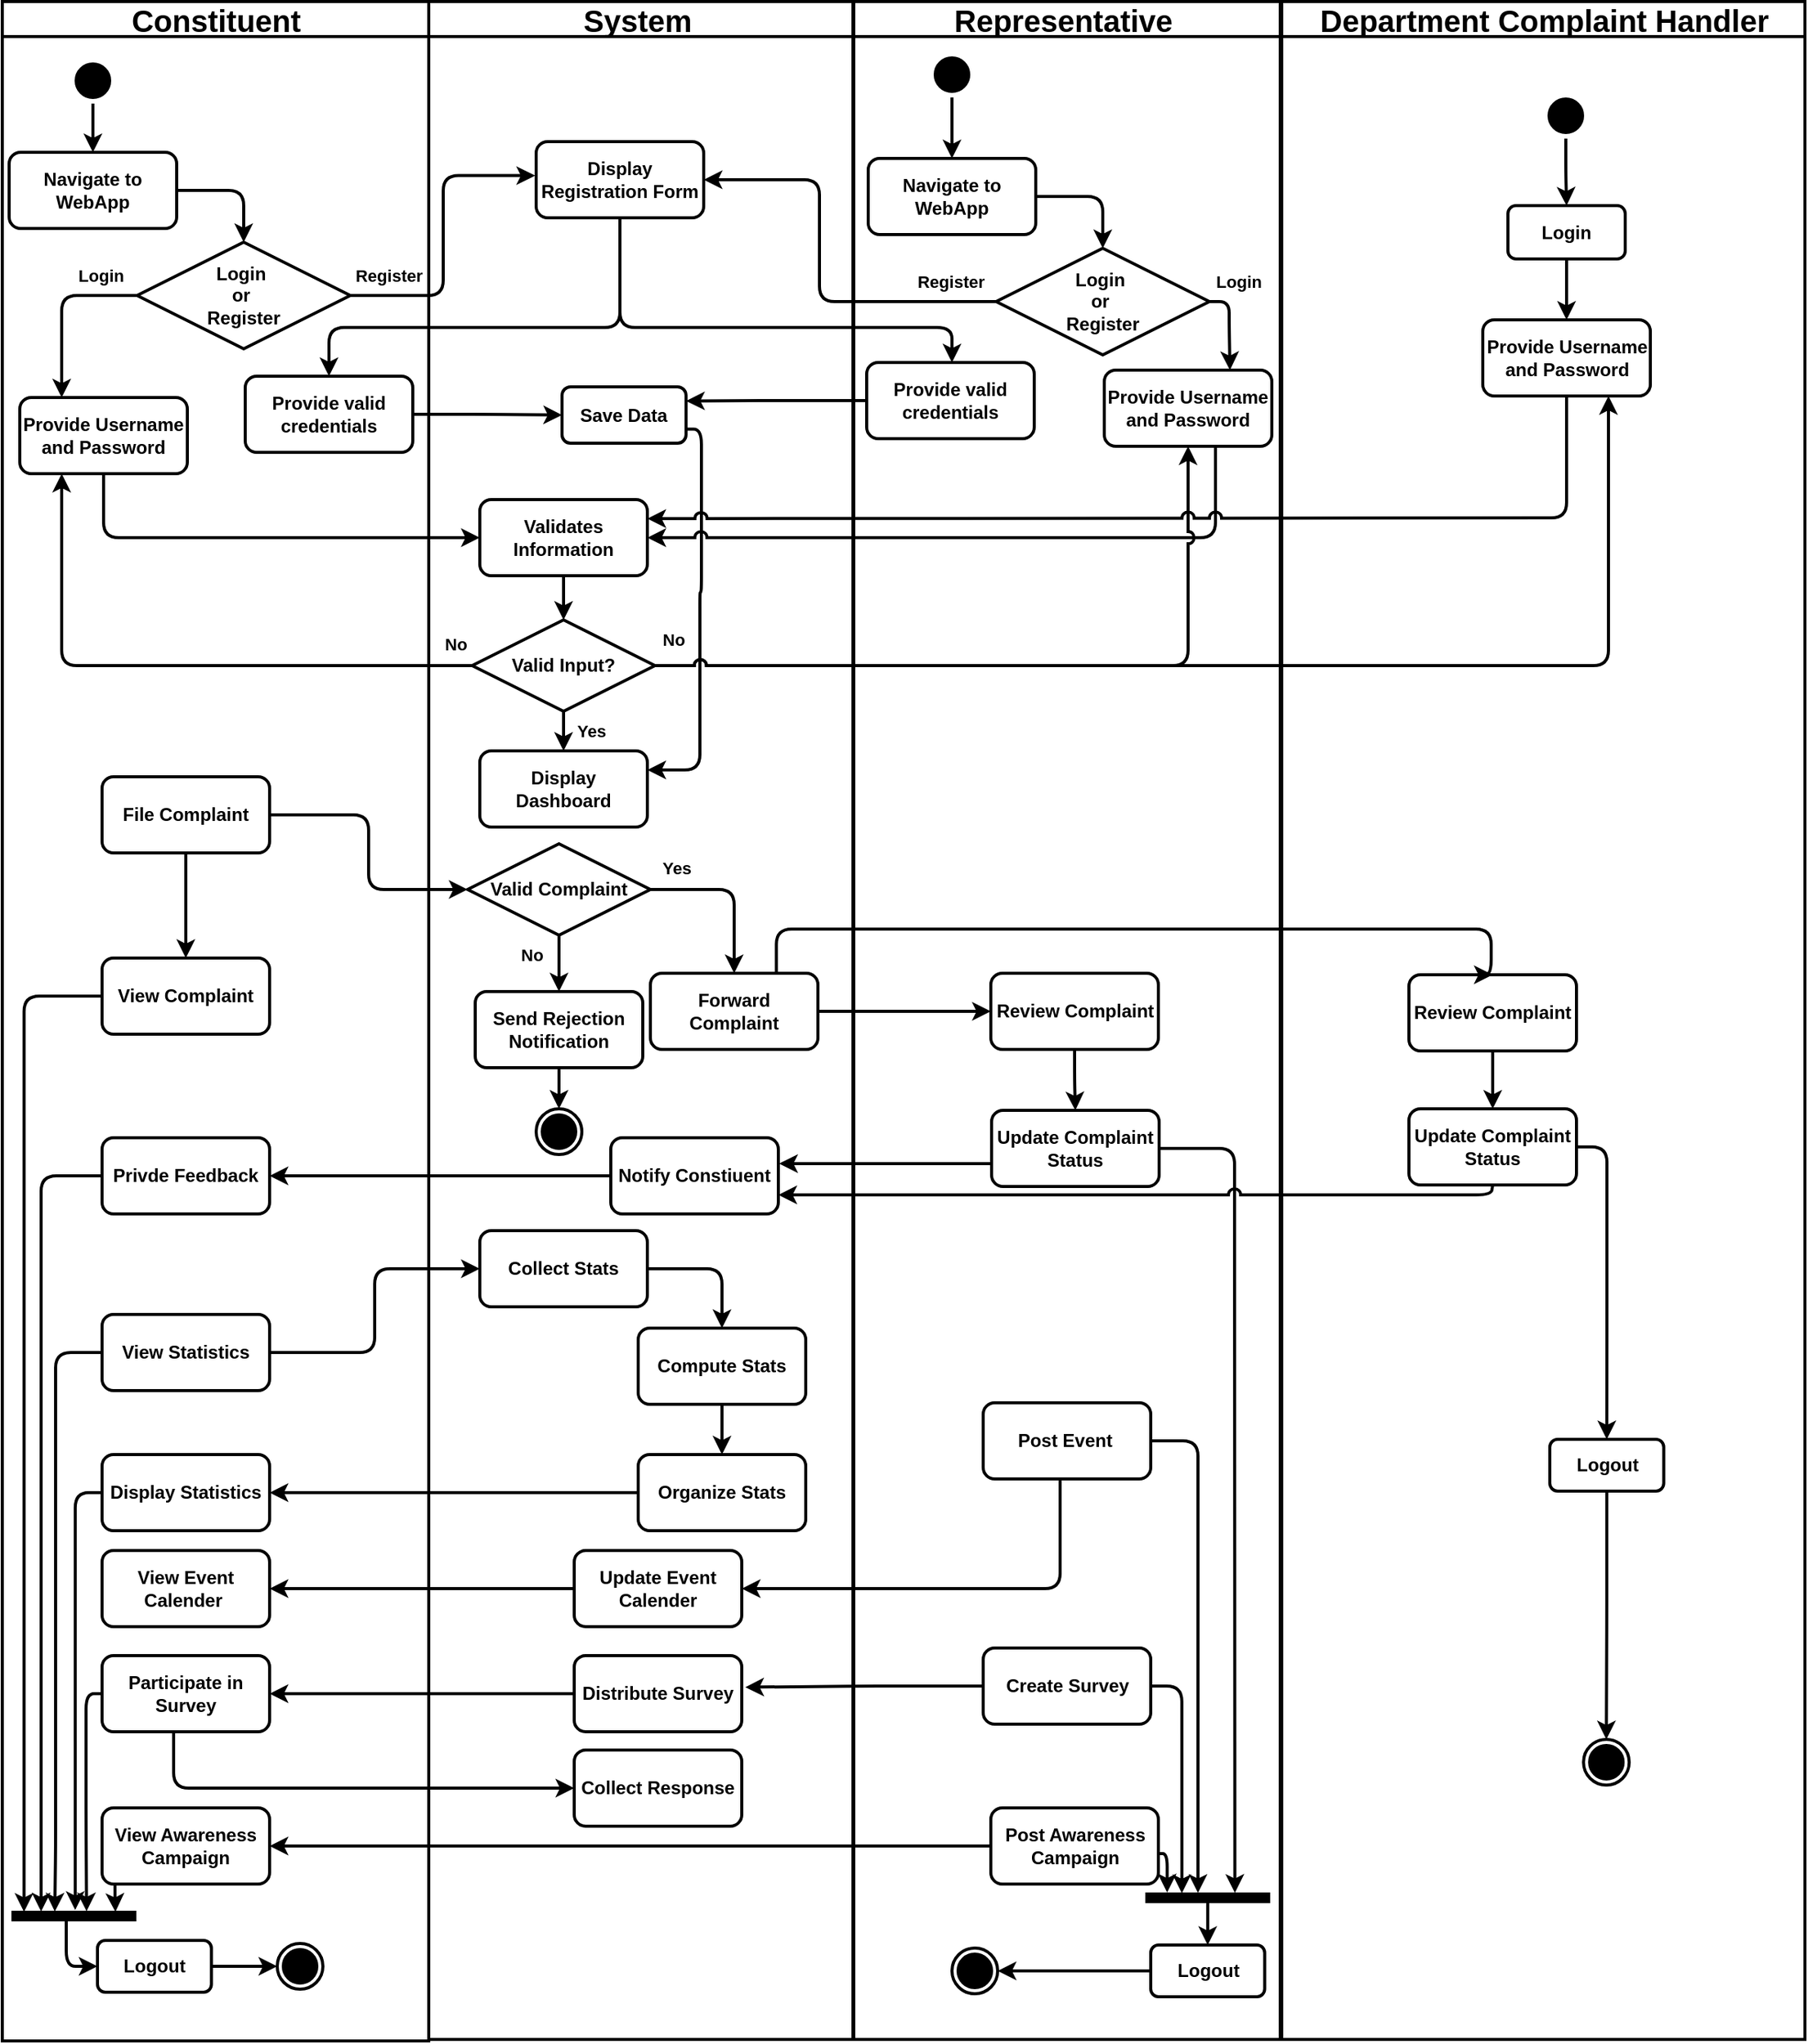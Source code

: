 <mxfile version="26.0.4">
  <diagram name="Page-1" id="e7e014a7-5840-1c2e-5031-d8a46d1fe8dd">
    <mxGraphModel dx="2200" dy="1430" grid="0" gridSize="10" guides="1" tooltips="1" connect="1" arrows="1" fold="1" page="0" pageScale="1" pageWidth="1169" pageHeight="826" background="none" math="0" shadow="0">
      <root>
        <mxCell id="0" />
        <mxCell id="1" parent="0" />
        <mxCell id="2" value="Constituent" style="swimlane;whiteSpace=wrap;fontSize=20;fontStyle=1;strokeWidth=2;" parent="1" vertex="1">
          <mxGeometry x="164.5" y="128" width="280" height="1339" as="geometry" />
        </mxCell>
        <mxCell id="KScSu3WFuRk35CM9SM2x-66" style="edgeStyle=orthogonalEdgeStyle;rounded=1;orthogonalLoop=1;jettySize=auto;html=1;exitX=1;exitY=0.5;exitDx=0;exitDy=0;strokeWidth=2;curved=0;" edge="1" parent="2" source="KScSu3WFuRk35CM9SM2x-47" target="KScSu3WFuRk35CM9SM2x-60">
          <mxGeometry relative="1" as="geometry" />
        </mxCell>
        <mxCell id="KScSu3WFuRk35CM9SM2x-47" value="Navigate to WebApp" style="fontSize=12;fontStyle=1;strokeWidth=2;whiteSpace=wrap;rounded=1;" vertex="1" parent="2">
          <mxGeometry x="4.5" y="99" width="110" height="50" as="geometry" />
        </mxCell>
        <mxCell id="KScSu3WFuRk35CM9SM2x-50" value="Provide Username and Password" style="fontSize=12;fontStyle=1;strokeWidth=2;whiteSpace=wrap;rounded=1;" vertex="1" parent="2">
          <mxGeometry x="11.5" y="260" width="110" height="50" as="geometry" />
        </mxCell>
        <mxCell id="KScSu3WFuRk35CM9SM2x-65" style="edgeStyle=orthogonalEdgeStyle;rounded=1;orthogonalLoop=1;jettySize=auto;html=1;strokeWidth=2;curved=0;" edge="1" parent="2" source="KScSu3WFuRk35CM9SM2x-59" target="KScSu3WFuRk35CM9SM2x-47">
          <mxGeometry relative="1" as="geometry" />
        </mxCell>
        <mxCell id="KScSu3WFuRk35CM9SM2x-59" value="" style="ellipse;shape=startState;fontSize=20;fontStyle=1;strokeWidth=2;fillColor=#000000;" vertex="1" parent="2">
          <mxGeometry x="44.5" y="37" width="30" height="30" as="geometry" />
        </mxCell>
        <mxCell id="KScSu3WFuRk35CM9SM2x-70" style="edgeStyle=orthogonalEdgeStyle;rounded=1;orthogonalLoop=1;jettySize=auto;html=1;entryX=0.25;entryY=0;entryDx=0;entryDy=0;exitX=0;exitY=0.5;exitDx=0;exitDy=0;strokeWidth=2;curved=0;" edge="1" parent="2" source="KScSu3WFuRk35CM9SM2x-60" target="KScSu3WFuRk35CM9SM2x-50">
          <mxGeometry relative="1" as="geometry" />
        </mxCell>
        <mxCell id="KScSu3WFuRk35CM9SM2x-60" value="Login &#xa;or &#xa;Register" style="rhombus;fontSize=12;fontStyle=1;strokeWidth=2;whiteSpace=wrap;" vertex="1" parent="2">
          <mxGeometry x="88.5" y="158" width="140" height="70" as="geometry" />
        </mxCell>
        <mxCell id="KScSu3WFuRk35CM9SM2x-61" value="Provide valid credentials" style="fontSize=12;fontStyle=1;strokeWidth=2;whiteSpace=wrap;rounded=1;" vertex="1" parent="2">
          <mxGeometry x="159.5" y="246" width="110" height="50" as="geometry" />
        </mxCell>
        <mxCell id="KScSu3WFuRk35CM9SM2x-68" value="&lt;b&gt;&lt;font style=&quot;font-size: 11px;&quot;&gt;Register&lt;/font&gt;&lt;/b&gt;" style="text;html=1;align=center;verticalAlign=middle;resizable=0;points=[];autosize=1;strokeColor=none;fillColor=none;strokeWidth=2;" vertex="1" parent="2">
          <mxGeometry x="222.5" y="167" width="62" height="26" as="geometry" />
        </mxCell>
        <mxCell id="KScSu3WFuRk35CM9SM2x-71" value="&lt;b&gt;&lt;font style=&quot;font-size: 11px;&quot;&gt;Login&lt;/font&gt;&lt;/b&gt;" style="text;html=1;align=center;verticalAlign=middle;resizable=0;points=[];autosize=1;strokeColor=none;fillColor=none;strokeWidth=2;" vertex="1" parent="2">
          <mxGeometry x="40.5" y="167" width="48" height="26" as="geometry" />
        </mxCell>
        <mxCell id="KScSu3WFuRk35CM9SM2x-156" style="edgeStyle=orthogonalEdgeStyle;rounded=1;orthogonalLoop=1;jettySize=auto;html=1;strokeWidth=2;curved=0;" edge="1" parent="2" source="KScSu3WFuRk35CM9SM2x-97" target="KScSu3WFuRk35CM9SM2x-135">
          <mxGeometry relative="1" as="geometry" />
        </mxCell>
        <mxCell id="KScSu3WFuRk35CM9SM2x-97" value="File Complaint" style="fontSize=12;fontStyle=1;strokeWidth=2;whiteSpace=wrap;rounded=1;" vertex="1" parent="2">
          <mxGeometry x="65.5" y="509" width="110" height="50" as="geometry" />
        </mxCell>
        <mxCell id="KScSu3WFuRk35CM9SM2x-123" value="Privde Feedback" style="fontSize=12;fontStyle=1;strokeWidth=2;whiteSpace=wrap;rounded=1;" vertex="1" parent="2">
          <mxGeometry x="65.5" y="746" width="110" height="50" as="geometry" />
        </mxCell>
        <mxCell id="KScSu3WFuRk35CM9SM2x-126" value="View Statistics" style="fontSize=12;fontStyle=1;strokeWidth=2;whiteSpace=wrap;rounded=1;" vertex="1" parent="2">
          <mxGeometry x="65.5" y="862" width="110" height="50" as="geometry" />
        </mxCell>
        <mxCell id="KScSu3WFuRk35CM9SM2x-130" value="Display Statistics" style="fontSize=12;fontStyle=1;strokeWidth=2;whiteSpace=wrap;rounded=1;" vertex="1" parent="2">
          <mxGeometry x="65.5" y="954" width="110" height="50" as="geometry" />
        </mxCell>
        <mxCell id="KScSu3WFuRk35CM9SM2x-135" value="View Complaint" style="fontSize=12;fontStyle=1;strokeWidth=2;whiteSpace=wrap;rounded=1;" vertex="1" parent="2">
          <mxGeometry x="65.5" y="628" width="110" height="50" as="geometry" />
        </mxCell>
        <mxCell id="KScSu3WFuRk35CM9SM2x-138" value="View Event Calender " style="fontSize=12;fontStyle=1;strokeWidth=2;whiteSpace=wrap;rounded=1;" vertex="1" parent="2">
          <mxGeometry x="65.5" y="1017" width="110" height="50" as="geometry" />
        </mxCell>
        <mxCell id="KScSu3WFuRk35CM9SM2x-144" value="Participate in Survey" style="fontSize=12;fontStyle=1;strokeWidth=2;whiteSpace=wrap;rounded=1;" vertex="1" parent="2">
          <mxGeometry x="65.5" y="1086" width="110" height="50" as="geometry" />
        </mxCell>
        <mxCell id="KScSu3WFuRk35CM9SM2x-149" value="View Awareness Campaign" style="fontSize=12;fontStyle=1;strokeWidth=2;whiteSpace=wrap;rounded=1;" vertex="1" parent="2">
          <mxGeometry x="65.5" y="1186" width="110" height="50" as="geometry" />
        </mxCell>
        <mxCell id="KScSu3WFuRk35CM9SM2x-167" style="edgeStyle=orthogonalEdgeStyle;rounded=0;orthogonalLoop=1;jettySize=auto;html=1;entryX=0;entryY=0.5;entryDx=0;entryDy=0;strokeWidth=2;" edge="1" parent="2" source="KScSu3WFuRk35CM9SM2x-152" target="KScSu3WFuRk35CM9SM2x-153">
          <mxGeometry relative="1" as="geometry" />
        </mxCell>
        <mxCell id="KScSu3WFuRk35CM9SM2x-152" value="Logout" style="fontSize=12;fontStyle=1;strokeWidth=2;whiteSpace=wrap;rounded=1;" vertex="1" parent="2">
          <mxGeometry x="62.5" y="1273" width="74.8" height="34" as="geometry" />
        </mxCell>
        <mxCell id="KScSu3WFuRk35CM9SM2x-153" value="" style="ellipse;shape=endState;fontSize=20;fontStyle=1;strokeWidth=2;fillColor=#000000;" vertex="1" parent="2">
          <mxGeometry x="180.5" y="1275" width="30" height="30" as="geometry" />
        </mxCell>
        <mxCell id="KScSu3WFuRk35CM9SM2x-166" style="edgeStyle=orthogonalEdgeStyle;rounded=1;orthogonalLoop=1;jettySize=auto;html=1;entryX=0;entryY=0.5;entryDx=0;entryDy=0;strokeWidth=2;curved=0;" edge="1" parent="2" source="KScSu3WFuRk35CM9SM2x-155" target="KScSu3WFuRk35CM9SM2x-152">
          <mxGeometry relative="1" as="geometry">
            <Array as="points">
              <mxPoint x="42" y="1290" />
            </Array>
          </mxGeometry>
        </mxCell>
        <mxCell id="KScSu3WFuRk35CM9SM2x-155" value="" style="html=1;points=[];perimeter=orthogonalPerimeter;fillColor=strokeColor;rotation=90;strokeWidth=2;" vertex="1" parent="2">
          <mxGeometry x="44.5" y="1217" width="5" height="80" as="geometry" />
        </mxCell>
        <mxCell id="KScSu3WFuRk35CM9SM2x-157" style="edgeStyle=orthogonalEdgeStyle;rounded=1;orthogonalLoop=1;jettySize=auto;html=1;entryX=-0.044;entryY=0.909;entryDx=0;entryDy=0;entryPerimeter=0;strokeWidth=2;curved=0;" edge="1" parent="2" source="KScSu3WFuRk35CM9SM2x-135" target="KScSu3WFuRk35CM9SM2x-155">
          <mxGeometry relative="1" as="geometry">
            <Array as="points">
              <mxPoint x="14" y="653" />
            </Array>
          </mxGeometry>
        </mxCell>
        <mxCell id="KScSu3WFuRk35CM9SM2x-158" style="edgeStyle=orthogonalEdgeStyle;rounded=1;orthogonalLoop=1;jettySize=auto;html=1;strokeWidth=2;curved=0;" edge="1" parent="2" source="KScSu3WFuRk35CM9SM2x-123">
          <mxGeometry relative="1" as="geometry">
            <mxPoint x="25.5" y="1254" as="targetPoint" />
            <Array as="points">
              <mxPoint x="26" y="771" />
            </Array>
          </mxGeometry>
        </mxCell>
        <mxCell id="KScSu3WFuRk35CM9SM2x-159" style="edgeStyle=orthogonalEdgeStyle;rounded=1;orthogonalLoop=1;jettySize=auto;html=1;strokeWidth=2;curved=0;" edge="1" parent="2" source="KScSu3WFuRk35CM9SM2x-126">
          <mxGeometry relative="1" as="geometry">
            <mxPoint x="34.5" y="1254" as="targetPoint" />
            <Array as="points">
              <mxPoint x="35" y="887" />
              <mxPoint x="35" y="1211" />
              <mxPoint x="34" y="1211" />
            </Array>
          </mxGeometry>
        </mxCell>
        <mxCell id="KScSu3WFuRk35CM9SM2x-160" style="edgeStyle=orthogonalEdgeStyle;rounded=1;orthogonalLoop=1;jettySize=auto;html=1;entryX=-0.295;entryY=0.489;entryDx=0;entryDy=0;entryPerimeter=0;strokeWidth=2;curved=0;" edge="1" parent="2" source="KScSu3WFuRk35CM9SM2x-130" target="KScSu3WFuRk35CM9SM2x-155">
          <mxGeometry relative="1" as="geometry">
            <Array as="points">
              <mxPoint x="48" y="979" />
            </Array>
          </mxGeometry>
        </mxCell>
        <mxCell id="KScSu3WFuRk35CM9SM2x-163" style="edgeStyle=orthogonalEdgeStyle;rounded=1;orthogonalLoop=1;jettySize=auto;html=1;entryX=-0.133;entryY=0.396;entryDx=0;entryDy=0;entryPerimeter=0;strokeWidth=2;curved=0;" edge="1" parent="2" source="KScSu3WFuRk35CM9SM2x-144" target="KScSu3WFuRk35CM9SM2x-155">
          <mxGeometry relative="1" as="geometry">
            <Array as="points">
              <mxPoint x="55" y="1111" />
              <mxPoint x="55" y="1195" />
            </Array>
          </mxGeometry>
        </mxCell>
        <mxCell id="KScSu3WFuRk35CM9SM2x-165" style="edgeStyle=orthogonalEdgeStyle;rounded=1;orthogonalLoop=1;jettySize=auto;html=1;entryX=-0.043;entryY=0.159;entryDx=0;entryDy=0;entryPerimeter=0;exitX=0.077;exitY=1.008;exitDx=0;exitDy=0;exitPerimeter=0;strokeWidth=2;curved=0;" edge="1" parent="2" source="KScSu3WFuRk35CM9SM2x-149" target="KScSu3WFuRk35CM9SM2x-155">
          <mxGeometry relative="1" as="geometry">
            <Array as="points">
              <mxPoint x="74" y="1238" />
              <mxPoint x="74" y="1244" />
              <mxPoint x="74" y="1244" />
            </Array>
          </mxGeometry>
        </mxCell>
        <mxCell id="3" value="System " style="swimlane;whiteSpace=wrap;fontSize=20;fontStyle=1;strokeWidth=2;" parent="1" vertex="1">
          <mxGeometry x="444.5" y="128" width="278.5" height="1338" as="geometry" />
        </mxCell>
        <mxCell id="KScSu3WFuRk35CM9SM2x-75" style="edgeStyle=orthogonalEdgeStyle;rounded=0;orthogonalLoop=1;jettySize=auto;html=1;entryX=0.5;entryY=0;entryDx=0;entryDy=0;strokeWidth=2;" edge="1" parent="3" source="KScSu3WFuRk35CM9SM2x-49" target="KScSu3WFuRk35CM9SM2x-63">
          <mxGeometry relative="1" as="geometry" />
        </mxCell>
        <mxCell id="KScSu3WFuRk35CM9SM2x-49" value="Validates Information" style="fontSize=12;fontStyle=1;strokeWidth=2;whiteSpace=wrap;rounded=1;" vertex="1" parent="3">
          <mxGeometry x="33.5" y="327" width="110" height="50" as="geometry" />
        </mxCell>
        <mxCell id="KScSu3WFuRk35CM9SM2x-58" value="Display Registration Form" style="fontSize=12;fontStyle=1;strokeWidth=2;whiteSpace=wrap;rounded=1;" vertex="1" parent="3">
          <mxGeometry x="70.5" y="92" width="110" height="50" as="geometry" />
        </mxCell>
        <mxCell id="KScSu3WFuRk35CM9SM2x-81" style="edgeStyle=orthogonalEdgeStyle;rounded=1;orthogonalLoop=1;jettySize=auto;html=1;entryX=1;entryY=0.25;entryDx=0;entryDy=0;exitX=1;exitY=0.75;exitDx=0;exitDy=0;strokeWidth=2;curved=0;" edge="1" parent="3" source="KScSu3WFuRk35CM9SM2x-62" target="KScSu3WFuRk35CM9SM2x-64">
          <mxGeometry relative="1" as="geometry">
            <Array as="points">
              <mxPoint x="179" y="281" />
              <mxPoint x="179" y="388" />
              <mxPoint x="178" y="388" />
              <mxPoint x="178" y="504" />
            </Array>
          </mxGeometry>
        </mxCell>
        <mxCell id="KScSu3WFuRk35CM9SM2x-62" value="Save Data" style="fontSize=12;fontStyle=1;strokeWidth=2;whiteSpace=wrap;rounded=1;" vertex="1" parent="3">
          <mxGeometry x="87.5" y="253" width="81.4" height="37" as="geometry" />
        </mxCell>
        <mxCell id="KScSu3WFuRk35CM9SM2x-79" style="edgeStyle=orthogonalEdgeStyle;rounded=1;orthogonalLoop=1;jettySize=auto;html=1;strokeWidth=2;curved=0;" edge="1" parent="3" source="KScSu3WFuRk35CM9SM2x-63" target="KScSu3WFuRk35CM9SM2x-64">
          <mxGeometry relative="1" as="geometry" />
        </mxCell>
        <mxCell id="KScSu3WFuRk35CM9SM2x-63" value="Valid Input?" style="rhombus;fontSize=12;fontStyle=1;strokeWidth=2;whiteSpace=wrap;" vertex="1" parent="3">
          <mxGeometry x="28.5" y="406" width="120" height="60" as="geometry" />
        </mxCell>
        <mxCell id="KScSu3WFuRk35CM9SM2x-64" value="Display Dashboard" style="fontSize=12;fontStyle=1;strokeWidth=2;whiteSpace=wrap;rounded=1;" vertex="1" parent="3">
          <mxGeometry x="33.5" y="492" width="110" height="50" as="geometry" />
        </mxCell>
        <mxCell id="KScSu3WFuRk35CM9SM2x-77" value="&lt;b&gt;&lt;font style=&quot;font-size: 11px;&quot;&gt;No&lt;/font&gt;&lt;/b&gt;" style="text;html=1;align=center;verticalAlign=middle;resizable=0;points=[];autosize=1;strokeColor=none;fillColor=none;strokeWidth=2;" vertex="1" parent="3">
          <mxGeometry x="0.5" y="409" width="33" height="26" as="geometry" />
        </mxCell>
        <mxCell id="KScSu3WFuRk35CM9SM2x-78" value="&lt;b&gt;&lt;font style=&quot;font-size: 11px;&quot;&gt;Yes&lt;/font&gt;&lt;/b&gt;" style="text;html=1;align=center;verticalAlign=middle;resizable=0;points=[];autosize=1;strokeColor=none;fillColor=none;strokeWidth=2;" vertex="1" parent="3">
          <mxGeometry x="87.5" y="466" width="37" height="26" as="geometry" />
        </mxCell>
        <mxCell id="KScSu3WFuRk35CM9SM2x-96" value="&lt;b&gt;&lt;font style=&quot;font-size: 11px;&quot;&gt;No&lt;/font&gt;&lt;/b&gt;" style="text;html=1;align=center;verticalAlign=middle;resizable=0;points=[];autosize=1;strokeColor=none;fillColor=none;strokeWidth=2;" vertex="1" parent="3">
          <mxGeometry x="143.5" y="406" width="33" height="26" as="geometry" />
        </mxCell>
        <mxCell id="KScSu3WFuRk35CM9SM2x-103" style="edgeStyle=orthogonalEdgeStyle;rounded=1;orthogonalLoop=1;jettySize=auto;html=1;strokeWidth=2;curved=0;" edge="1" parent="3" source="KScSu3WFuRk35CM9SM2x-98" target="KScSu3WFuRk35CM9SM2x-99">
          <mxGeometry relative="1" as="geometry" />
        </mxCell>
        <mxCell id="KScSu3WFuRk35CM9SM2x-104" style="edgeStyle=orthogonalEdgeStyle;rounded=1;orthogonalLoop=1;jettySize=auto;html=1;entryX=0.5;entryY=0;entryDx=0;entryDy=0;exitX=1;exitY=0.5;exitDx=0;exitDy=0;strokeWidth=2;curved=0;" edge="1" parent="3" source="KScSu3WFuRk35CM9SM2x-98" target="KScSu3WFuRk35CM9SM2x-102">
          <mxGeometry relative="1" as="geometry" />
        </mxCell>
        <mxCell id="KScSu3WFuRk35CM9SM2x-98" value="Valid Complaint" style="rhombus;fontSize=12;fontStyle=1;strokeWidth=2;whiteSpace=wrap;" vertex="1" parent="3">
          <mxGeometry x="25.5" y="553" width="120" height="60" as="geometry" />
        </mxCell>
        <mxCell id="KScSu3WFuRk35CM9SM2x-101" style="edgeStyle=orthogonalEdgeStyle;rounded=1;orthogonalLoop=1;jettySize=auto;html=1;entryX=0.5;entryY=0;entryDx=0;entryDy=0;strokeWidth=2;curved=0;" edge="1" parent="3" source="KScSu3WFuRk35CM9SM2x-99" target="KScSu3WFuRk35CM9SM2x-100">
          <mxGeometry relative="1" as="geometry" />
        </mxCell>
        <mxCell id="KScSu3WFuRk35CM9SM2x-99" value="Send Rejection Notification" style="fontSize=12;fontStyle=1;strokeWidth=2;whiteSpace=wrap;rounded=1;" vertex="1" parent="3">
          <mxGeometry x="30.5" y="650" width="110" height="50" as="geometry" />
        </mxCell>
        <mxCell id="KScSu3WFuRk35CM9SM2x-100" value="" style="ellipse;shape=endState;fontSize=20;fontStyle=1;strokeWidth=2;fillColor=#000000;" vertex="1" parent="3">
          <mxGeometry x="70.5" y="727" width="30" height="30" as="geometry" />
        </mxCell>
        <mxCell id="KScSu3WFuRk35CM9SM2x-102" value="Forward Complaint" style="fontSize=12;fontStyle=1;strokeWidth=2;whiteSpace=wrap;rounded=1;" vertex="1" parent="3">
          <mxGeometry x="145.5" y="638" width="110" height="50" as="geometry" />
        </mxCell>
        <mxCell id="KScSu3WFuRk35CM9SM2x-105" value="&lt;b&gt;&lt;font style=&quot;font-size: 11px;&quot;&gt;No&lt;/font&gt;&lt;/b&gt;" style="text;html=1;align=center;verticalAlign=middle;resizable=0;points=[];autosize=1;strokeColor=none;fillColor=none;strokeWidth=2;" vertex="1" parent="3">
          <mxGeometry x="50.5" y="613" width="33" height="26" as="geometry" />
        </mxCell>
        <mxCell id="KScSu3WFuRk35CM9SM2x-106" value="&lt;b&gt;&lt;font style=&quot;font-size: 11px;&quot;&gt;Yes&lt;/font&gt;&lt;/b&gt;" style="text;html=1;align=center;verticalAlign=middle;resizable=0;points=[];autosize=1;strokeColor=none;fillColor=none;strokeWidth=2;" vertex="1" parent="3">
          <mxGeometry x="143.5" y="556" width="37" height="26" as="geometry" />
        </mxCell>
        <mxCell id="KScSu3WFuRk35CM9SM2x-117" value="Notify Constiuent" style="fontSize=12;fontStyle=1;strokeWidth=2;whiteSpace=wrap;rounded=1;" vertex="1" parent="3">
          <mxGeometry x="119.5" y="746" width="110" height="50" as="geometry" />
        </mxCell>
        <mxCell id="KScSu3WFuRk35CM9SM2x-132" style="edgeStyle=orthogonalEdgeStyle;rounded=1;orthogonalLoop=1;jettySize=auto;html=1;entryX=0.5;entryY=0;entryDx=0;entryDy=0;exitX=1;exitY=0.5;exitDx=0;exitDy=0;strokeWidth=2;curved=0;" edge="1" parent="3" source="KScSu3WFuRk35CM9SM2x-127" target="KScSu3WFuRk35CM9SM2x-128">
          <mxGeometry relative="1" as="geometry" />
        </mxCell>
        <mxCell id="KScSu3WFuRk35CM9SM2x-127" value="Collect Stats" style="fontSize=12;fontStyle=1;strokeWidth=2;whiteSpace=wrap;rounded=1;" vertex="1" parent="3">
          <mxGeometry x="33.5" y="807" width="110" height="50" as="geometry" />
        </mxCell>
        <mxCell id="KScSu3WFuRk35CM9SM2x-133" style="edgeStyle=orthogonalEdgeStyle;rounded=1;orthogonalLoop=1;jettySize=auto;html=1;strokeWidth=2;curved=0;" edge="1" parent="3" source="KScSu3WFuRk35CM9SM2x-128" target="KScSu3WFuRk35CM9SM2x-129">
          <mxGeometry relative="1" as="geometry" />
        </mxCell>
        <mxCell id="KScSu3WFuRk35CM9SM2x-128" value="Compute Stats" style="fontSize=12;fontStyle=1;strokeWidth=2;whiteSpace=wrap;rounded=1;" vertex="1" parent="3">
          <mxGeometry x="137.5" y="871" width="110" height="50" as="geometry" />
        </mxCell>
        <mxCell id="KScSu3WFuRk35CM9SM2x-129" value="Organize Stats" style="fontSize=12;fontStyle=1;strokeWidth=2;whiteSpace=wrap;rounded=1;" vertex="1" parent="3">
          <mxGeometry x="137.5" y="954" width="110" height="50" as="geometry" />
        </mxCell>
        <mxCell id="KScSu3WFuRk35CM9SM2x-137" value="Update Event Calender" style="fontSize=12;fontStyle=1;strokeWidth=2;whiteSpace=wrap;rounded=1;" vertex="1" parent="3">
          <mxGeometry x="95.5" y="1017" width="110" height="50" as="geometry" />
        </mxCell>
        <mxCell id="KScSu3WFuRk35CM9SM2x-142" value="Distribute Survey" style="fontSize=12;fontStyle=1;strokeWidth=2;whiteSpace=wrap;rounded=1;" vertex="1" parent="3">
          <mxGeometry x="95.5" y="1086" width="110" height="50" as="geometry" />
        </mxCell>
        <mxCell id="KScSu3WFuRk35CM9SM2x-146" value="Collect Response" style="fontSize=12;fontStyle=1;strokeWidth=2;whiteSpace=wrap;rounded=1;" vertex="1" parent="3">
          <mxGeometry x="95.5" y="1148" width="110" height="50" as="geometry" />
        </mxCell>
        <mxCell id="4" value="Representative " style="swimlane;whiteSpace=wrap;fontSize=20;fontStyle=1;strokeWidth=2;fillColor=default;" parent="1" vertex="1">
          <mxGeometry x="723.5" y="128" width="280" height="1338" as="geometry" />
        </mxCell>
        <mxCell id="13" value="" style="ellipse;shape=startState;fontSize=20;fontStyle=1;strokeWidth=2;fillColor=#000000;" parent="4" vertex="1">
          <mxGeometry x="49.5" y="33" width="30" height="30" as="geometry" />
        </mxCell>
        <mxCell id="KScSu3WFuRk35CM9SM2x-87" value="Provide valid credentials" style="fontSize=12;fontStyle=1;strokeWidth=2;whiteSpace=wrap;rounded=1;" vertex="1" parent="4">
          <mxGeometry x="8.5" y="237" width="110" height="50" as="geometry" />
        </mxCell>
        <mxCell id="KScSu3WFuRk35CM9SM2x-88" value="&lt;b&gt;&lt;font style=&quot;font-size: 11px;&quot;&gt;Register&lt;/font&gt;&lt;/b&gt;" style="text;html=1;align=center;verticalAlign=middle;resizable=0;points=[];autosize=1;strokeColor=none;fillColor=none;strokeWidth=2;" vertex="1" parent="4">
          <mxGeometry x="32.5" y="171" width="62" height="26" as="geometry" />
        </mxCell>
        <mxCell id="KScSu3WFuRk35CM9SM2x-89" value="&lt;b&gt;&lt;font style=&quot;font-size: 11px;&quot;&gt;Login&lt;/font&gt;&lt;/b&gt;" style="text;html=1;align=center;verticalAlign=middle;resizable=0;points=[];autosize=1;strokeColor=none;fillColor=none;strokeWidth=2;" vertex="1" parent="4">
          <mxGeometry x="228.5" y="171" width="48" height="26" as="geometry" />
        </mxCell>
        <mxCell id="KScSu3WFuRk35CM9SM2x-119" style="edgeStyle=orthogonalEdgeStyle;rounded=1;orthogonalLoop=1;jettySize=auto;html=1;strokeWidth=2;curved=0;" edge="1" parent="4" source="KScSu3WFuRk35CM9SM2x-107" target="KScSu3WFuRk35CM9SM2x-108">
          <mxGeometry relative="1" as="geometry" />
        </mxCell>
        <mxCell id="KScSu3WFuRk35CM9SM2x-107" value="Review Complaint" style="fontSize=12;fontStyle=1;strokeWidth=2;whiteSpace=wrap;rounded=1;" vertex="1" parent="4">
          <mxGeometry x="90" y="638" width="110" height="50" as="geometry" />
        </mxCell>
        <mxCell id="KScSu3WFuRk35CM9SM2x-108" value="Update Complaint Status" style="fontSize=12;fontStyle=1;strokeWidth=2;whiteSpace=wrap;rounded=1;" vertex="1" parent="4">
          <mxGeometry x="90.5" y="728" width="110" height="50" as="geometry" />
        </mxCell>
        <mxCell id="KScSu3WFuRk35CM9SM2x-136" value="Post Event " style="fontSize=12;fontStyle=1;strokeWidth=2;whiteSpace=wrap;rounded=1;" vertex="1" parent="4">
          <mxGeometry x="85" y="920" width="110" height="50" as="geometry" />
        </mxCell>
        <mxCell id="KScSu3WFuRk35CM9SM2x-141" value="Create Survey" style="fontSize=12;fontStyle=1;strokeWidth=2;whiteSpace=wrap;rounded=1;" vertex="1" parent="4">
          <mxGeometry x="85" y="1081" width="110" height="50" as="geometry" />
        </mxCell>
        <mxCell id="KScSu3WFuRk35CM9SM2x-148" value="Post Awareness Campaign" style="fontSize=12;fontStyle=1;strokeWidth=2;whiteSpace=wrap;rounded=1;" vertex="1" parent="4">
          <mxGeometry x="90" y="1186" width="110" height="50" as="geometry" />
        </mxCell>
        <mxCell id="KScSu3WFuRk35CM9SM2x-168" style="edgeStyle=orthogonalEdgeStyle;rounded=1;orthogonalLoop=1;jettySize=auto;html=1;entryX=1;entryY=0.5;entryDx=0;entryDy=0;strokeWidth=2;curved=0;" edge="1" parent="4" source="KScSu3WFuRk35CM9SM2x-169" target="KScSu3WFuRk35CM9SM2x-170">
          <mxGeometry relative="1" as="geometry" />
        </mxCell>
        <mxCell id="KScSu3WFuRk35CM9SM2x-169" value="Logout" style="fontSize=12;fontStyle=1;strokeWidth=2;whiteSpace=wrap;rounded=1;" vertex="1" parent="4">
          <mxGeometry x="195" y="1276" width="74.8" height="34" as="geometry" />
        </mxCell>
        <mxCell id="KScSu3WFuRk35CM9SM2x-170" value="" style="ellipse;shape=endState;fontSize=20;fontStyle=1;strokeWidth=2;fillColor=#000000;" vertex="1" parent="4">
          <mxGeometry x="64.5" y="1278" width="30" height="30" as="geometry" />
        </mxCell>
        <mxCell id="KScSu3WFuRk35CM9SM2x-177" style="edgeStyle=orthogonalEdgeStyle;rounded=1;orthogonalLoop=1;jettySize=auto;html=1;entryX=0.5;entryY=0;entryDx=0;entryDy=0;strokeWidth=2;curved=0;" edge="1" parent="4" source="KScSu3WFuRk35CM9SM2x-172" target="KScSu3WFuRk35CM9SM2x-169">
          <mxGeometry relative="1" as="geometry" />
        </mxCell>
        <mxCell id="KScSu3WFuRk35CM9SM2x-172" value="" style="html=1;points=[];perimeter=orthogonalPerimeter;fillColor=strokeColor;rotation=90;strokeWidth=2;" vertex="1" parent="4">
          <mxGeometry x="229.9" y="1205" width="5" height="80" as="geometry" />
        </mxCell>
        <mxCell id="KScSu3WFuRk35CM9SM2x-173" style="edgeStyle=orthogonalEdgeStyle;rounded=1;orthogonalLoop=1;jettySize=auto;html=1;entryX=-0.195;entryY=0.833;entryDx=0;entryDy=0;entryPerimeter=0;strokeWidth=2;curved=0;" edge="1" parent="4" source="KScSu3WFuRk35CM9SM2x-148" target="KScSu3WFuRk35CM9SM2x-172">
          <mxGeometry relative="1" as="geometry">
            <Array as="points">
              <mxPoint x="206" y="1216" />
            </Array>
          </mxGeometry>
        </mxCell>
        <mxCell id="KScSu3WFuRk35CM9SM2x-174" style="edgeStyle=orthogonalEdgeStyle;rounded=1;orthogonalLoop=1;jettySize=auto;html=1;entryX=-0.097;entryY=0.712;entryDx=0;entryDy=0;entryPerimeter=0;strokeWidth=2;curved=0;" edge="1" parent="4" source="KScSu3WFuRk35CM9SM2x-141" target="KScSu3WFuRk35CM9SM2x-172">
          <mxGeometry relative="1" as="geometry">
            <mxPoint x="215.5" y="1241" as="targetPoint" />
            <Array as="points">
              <mxPoint x="215" y="1106" />
            </Array>
          </mxGeometry>
        </mxCell>
        <mxCell id="KScSu3WFuRk35CM9SM2x-175" style="edgeStyle=orthogonalEdgeStyle;rounded=1;orthogonalLoop=1;jettySize=auto;html=1;entryX=-0.137;entryY=0.592;entryDx=0;entryDy=0;entryPerimeter=0;strokeWidth=2;curved=0;" edge="1" parent="4" source="KScSu3WFuRk35CM9SM2x-136" target="KScSu3WFuRk35CM9SM2x-172">
          <mxGeometry relative="1" as="geometry">
            <Array as="points">
              <mxPoint x="226" y="945" />
              <mxPoint x="226" y="1242" />
            </Array>
          </mxGeometry>
        </mxCell>
        <mxCell id="KScSu3WFuRk35CM9SM2x-176" style="edgeStyle=orthogonalEdgeStyle;rounded=1;orthogonalLoop=1;jettySize=auto;html=1;entryX=-0.144;entryY=0.277;entryDx=0;entryDy=0;entryPerimeter=0;jumpStyle=arc;strokeWidth=2;curved=0;" edge="1" parent="4" source="KScSu3WFuRk35CM9SM2x-108" target="KScSu3WFuRk35CM9SM2x-172">
          <mxGeometry relative="1" as="geometry">
            <Array as="points">
              <mxPoint x="250" y="753" />
              <mxPoint x="250" y="1010" />
            </Array>
          </mxGeometry>
        </mxCell>
        <mxCell id="KScSu3WFuRk35CM9SM2x-41" value="Department Complaint Handler" style="swimlane;whiteSpace=wrap;fontSize=20;fontStyle=1;strokeWidth=2;fillColor=default;" vertex="1" parent="1">
          <mxGeometry x="1004.5" y="128" width="343.5" height="1338" as="geometry" />
        </mxCell>
        <mxCell id="KScSu3WFuRk35CM9SM2x-114" style="edgeStyle=orthogonalEdgeStyle;rounded=1;orthogonalLoop=1;jettySize=auto;html=1;entryX=0.5;entryY=0;entryDx=0;entryDy=0;strokeWidth=2;curved=0;" edge="1" parent="KScSu3WFuRk35CM9SM2x-41" source="KScSu3WFuRk35CM9SM2x-110" target="KScSu3WFuRk35CM9SM2x-112">
          <mxGeometry relative="1" as="geometry" />
        </mxCell>
        <mxCell id="KScSu3WFuRk35CM9SM2x-110" value="Review Complaint" style="fontSize=12;fontStyle=1;strokeWidth=2;whiteSpace=wrap;rounded=1;" vertex="1" parent="KScSu3WFuRk35CM9SM2x-41">
          <mxGeometry x="83.5" y="639" width="110" height="50" as="geometry" />
        </mxCell>
        <mxCell id="KScSu3WFuRk35CM9SM2x-112" value="Update Complaint Status" style="fontSize=12;fontStyle=1;strokeWidth=2;whiteSpace=wrap;rounded=1;" vertex="1" parent="KScSu3WFuRk35CM9SM2x-41">
          <mxGeometry x="83.5" y="727" width="110" height="50" as="geometry" />
        </mxCell>
        <mxCell id="KScSu3WFuRk35CM9SM2x-181" style="edgeStyle=orthogonalEdgeStyle;rounded=1;orthogonalLoop=1;jettySize=auto;html=1;entryX=0.5;entryY=0;entryDx=0;entryDy=0;strokeWidth=2;curved=0;" edge="1" parent="KScSu3WFuRk35CM9SM2x-41" source="KScSu3WFuRk35CM9SM2x-179" target="KScSu3WFuRk35CM9SM2x-180">
          <mxGeometry relative="1" as="geometry" />
        </mxCell>
        <mxCell id="KScSu3WFuRk35CM9SM2x-179" value="Login" style="fontSize=12;fontStyle=1;strokeWidth=2;whiteSpace=wrap;rounded=1;" vertex="1" parent="KScSu3WFuRk35CM9SM2x-41">
          <mxGeometry x="148.5" y="134" width="77" height="35" as="geometry" />
        </mxCell>
        <mxCell id="KScSu3WFuRk35CM9SM2x-180" value="Provide Username and Password" style="fontSize=12;fontStyle=1;strokeWidth=2;whiteSpace=wrap;rounded=1;" vertex="1" parent="KScSu3WFuRk35CM9SM2x-41">
          <mxGeometry x="132" y="209" width="110" height="50" as="geometry" />
        </mxCell>
        <mxCell id="KScSu3WFuRk35CM9SM2x-182" style="edgeStyle=orthogonalEdgeStyle;rounded=1;orthogonalLoop=1;jettySize=auto;html=1;strokeWidth=2;curved=0;" edge="1" parent="KScSu3WFuRk35CM9SM2x-41" source="KScSu3WFuRk35CM9SM2x-178" target="KScSu3WFuRk35CM9SM2x-179">
          <mxGeometry relative="1" as="geometry" />
        </mxCell>
        <mxCell id="KScSu3WFuRk35CM9SM2x-178" value="" style="ellipse;shape=startState;fontSize=20;fontStyle=1;strokeWidth=2;fillColor=#000000;" vertex="1" parent="KScSu3WFuRk35CM9SM2x-41">
          <mxGeometry x="171.5" y="60" width="30" height="30" as="geometry" />
        </mxCell>
        <mxCell id="KScSu3WFuRk35CM9SM2x-188" style="edgeStyle=orthogonalEdgeStyle;rounded=1;orthogonalLoop=1;jettySize=auto;html=1;entryX=0.5;entryY=0;entryDx=0;entryDy=0;strokeWidth=2;curved=0;exitX=0.5;exitY=1;exitDx=0;exitDy=0;" edge="1" parent="KScSu3WFuRk35CM9SM2x-41" source="KScSu3WFuRk35CM9SM2x-189" target="KScSu3WFuRk35CM9SM2x-190">
          <mxGeometry relative="1" as="geometry">
            <mxPoint x="241.999" y="991" as="sourcePoint" />
          </mxGeometry>
        </mxCell>
        <mxCell id="KScSu3WFuRk35CM9SM2x-189" value="Logout" style="fontSize=12;fontStyle=1;strokeWidth=2;whiteSpace=wrap;rounded=1;" vertex="1" parent="KScSu3WFuRk35CM9SM2x-41">
          <mxGeometry x="176" y="944" width="74.8" height="34" as="geometry" />
        </mxCell>
        <mxCell id="KScSu3WFuRk35CM9SM2x-190" value="" style="ellipse;shape=endState;fontSize=20;fontStyle=1;strokeWidth=2;fillColor=#000000;" vertex="1" parent="KScSu3WFuRk35CM9SM2x-41">
          <mxGeometry x="198.12" y="1141" width="30" height="30" as="geometry" />
        </mxCell>
        <mxCell id="KScSu3WFuRk35CM9SM2x-191" style="edgeStyle=orthogonalEdgeStyle;rounded=1;orthogonalLoop=1;jettySize=auto;html=1;entryX=0.5;entryY=0;entryDx=0;entryDy=0;strokeWidth=2;curved=0;exitX=1;exitY=0.5;exitDx=0;exitDy=0;" edge="1" parent="KScSu3WFuRk35CM9SM2x-41" source="KScSu3WFuRk35CM9SM2x-112" target="KScSu3WFuRk35CM9SM2x-189">
          <mxGeometry relative="1" as="geometry">
            <mxPoint x="213.413" y="915.5" as="sourcePoint" />
          </mxGeometry>
        </mxCell>
        <mxCell id="KScSu3WFuRk35CM9SM2x-67" style="edgeStyle=orthogonalEdgeStyle;rounded=1;orthogonalLoop=1;jettySize=auto;html=1;entryX=-0.006;entryY=0.446;entryDx=0;entryDy=0;entryPerimeter=0;strokeWidth=2;curved=0;" edge="1" parent="1" source="KScSu3WFuRk35CM9SM2x-60" target="KScSu3WFuRk35CM9SM2x-58">
          <mxGeometry relative="1" as="geometry" />
        </mxCell>
        <mxCell id="KScSu3WFuRk35CM9SM2x-72" style="edgeStyle=orthogonalEdgeStyle;rounded=1;orthogonalLoop=1;jettySize=auto;html=1;strokeWidth=2;curved=0;" edge="1" parent="1" source="KScSu3WFuRk35CM9SM2x-58" target="KScSu3WFuRk35CM9SM2x-61">
          <mxGeometry relative="1" as="geometry">
            <Array as="points">
              <mxPoint x="570" y="342" />
              <mxPoint x="379" y="342" />
            </Array>
          </mxGeometry>
        </mxCell>
        <mxCell id="KScSu3WFuRk35CM9SM2x-73" style="edgeStyle=orthogonalEdgeStyle;rounded=1;orthogonalLoop=1;jettySize=auto;html=1;strokeWidth=2;curved=0;" edge="1" parent="1" source="KScSu3WFuRk35CM9SM2x-61" target="KScSu3WFuRk35CM9SM2x-62">
          <mxGeometry relative="1" as="geometry" />
        </mxCell>
        <mxCell id="KScSu3WFuRk35CM9SM2x-74" style="edgeStyle=orthogonalEdgeStyle;rounded=1;orthogonalLoop=1;jettySize=auto;html=1;entryX=0;entryY=0.5;entryDx=0;entryDy=0;strokeWidth=2;curved=0;" edge="1" parent="1" source="KScSu3WFuRk35CM9SM2x-50" target="KScSu3WFuRk35CM9SM2x-49">
          <mxGeometry relative="1" as="geometry">
            <Array as="points">
              <mxPoint x="231" y="480" />
            </Array>
          </mxGeometry>
        </mxCell>
        <mxCell id="KScSu3WFuRk35CM9SM2x-76" style="edgeStyle=orthogonalEdgeStyle;rounded=1;orthogonalLoop=1;jettySize=auto;html=1;entryX=0.25;entryY=1;entryDx=0;entryDy=0;strokeWidth=2;curved=0;" edge="1" parent="1" source="KScSu3WFuRk35CM9SM2x-63" target="KScSu3WFuRk35CM9SM2x-50">
          <mxGeometry relative="1" as="geometry" />
        </mxCell>
        <mxCell id="KScSu3WFuRk35CM9SM2x-82" style="edgeStyle=orthogonalEdgeStyle;rounded=1;orthogonalLoop=1;jettySize=auto;html=1;exitX=1;exitY=0.5;exitDx=0;exitDy=0;strokeWidth=2;curved=0;" edge="1" parent="1" source="KScSu3WFuRk35CM9SM2x-83" target="KScSu3WFuRk35CM9SM2x-86">
          <mxGeometry relative="1" as="geometry" />
        </mxCell>
        <mxCell id="KScSu3WFuRk35CM9SM2x-83" value="Navigate to WebApp" style="fontSize=12;fontStyle=1;strokeWidth=2;whiteSpace=wrap;rounded=1;" vertex="1" parent="1">
          <mxGeometry x="733" y="231" width="110" height="50" as="geometry" />
        </mxCell>
        <mxCell id="KScSu3WFuRk35CM9SM2x-93" style="edgeStyle=orthogonalEdgeStyle;rounded=1;orthogonalLoop=1;jettySize=auto;html=1;entryX=1;entryY=0.5;entryDx=0;entryDy=0;flowAnimation=0;shadow=0;strokeWidth=2;jumpStyle=arc;curved=0;" edge="1" parent="1" source="KScSu3WFuRk35CM9SM2x-84" target="KScSu3WFuRk35CM9SM2x-49">
          <mxGeometry relative="1" as="geometry">
            <Array as="points">
              <mxPoint x="961" y="480" />
            </Array>
          </mxGeometry>
        </mxCell>
        <mxCell id="KScSu3WFuRk35CM9SM2x-84" value="Provide Username and Password" style="fontSize=12;fontStyle=1;strokeWidth=2;whiteSpace=wrap;rounded=1;" vertex="1" parent="1">
          <mxGeometry x="888" y="370" width="110" height="50" as="geometry" />
        </mxCell>
        <mxCell id="KScSu3WFuRk35CM9SM2x-85" style="edgeStyle=orthogonalEdgeStyle;rounded=1;orthogonalLoop=1;jettySize=auto;html=1;entryX=0.75;entryY=0;entryDx=0;entryDy=0;exitX=1;exitY=0.5;exitDx=0;exitDy=0;strokeWidth=2;curved=0;" edge="1" parent="1" source="KScSu3WFuRk35CM9SM2x-86" target="KScSu3WFuRk35CM9SM2x-84">
          <mxGeometry relative="1" as="geometry">
            <Array as="points">
              <mxPoint x="970" y="325" />
              <mxPoint x="970" y="340" />
              <mxPoint x="971" y="340" />
            </Array>
          </mxGeometry>
        </mxCell>
        <mxCell id="KScSu3WFuRk35CM9SM2x-91" style="edgeStyle=orthogonalEdgeStyle;rounded=1;orthogonalLoop=1;jettySize=auto;html=1;entryX=1;entryY=0.5;entryDx=0;entryDy=0;strokeWidth=2;curved=0;" edge="1" parent="1" source="KScSu3WFuRk35CM9SM2x-86" target="KScSu3WFuRk35CM9SM2x-58">
          <mxGeometry relative="1" as="geometry">
            <Array as="points">
              <mxPoint x="701" y="325" />
              <mxPoint x="701" y="245" />
            </Array>
          </mxGeometry>
        </mxCell>
        <mxCell id="KScSu3WFuRk35CM9SM2x-86" value="Login &#xa;or &#xa;Register" style="rhombus;fontSize=12;fontStyle=1;strokeWidth=2;whiteSpace=wrap;" vertex="1" parent="1">
          <mxGeometry x="817" y="290" width="140" height="70" as="geometry" />
        </mxCell>
        <mxCell id="KScSu3WFuRk35CM9SM2x-90" style="edgeStyle=orthogonalEdgeStyle;rounded=0;orthogonalLoop=1;jettySize=auto;html=1;strokeWidth=2;" edge="1" parent="1" source="13" target="KScSu3WFuRk35CM9SM2x-83">
          <mxGeometry relative="1" as="geometry" />
        </mxCell>
        <mxCell id="KScSu3WFuRk35CM9SM2x-92" style="edgeStyle=orthogonalEdgeStyle;rounded=1;orthogonalLoop=1;jettySize=auto;html=1;strokeWidth=2;curved=0;" edge="1" parent="1" source="KScSu3WFuRk35CM9SM2x-58" target="KScSu3WFuRk35CM9SM2x-87">
          <mxGeometry relative="1" as="geometry">
            <Array as="points">
              <mxPoint x="570" y="342" />
              <mxPoint x="788" y="342" />
            </Array>
          </mxGeometry>
        </mxCell>
        <mxCell id="KScSu3WFuRk35CM9SM2x-94" style="edgeStyle=orthogonalEdgeStyle;rounded=1;orthogonalLoop=1;jettySize=auto;html=1;entryX=0.5;entryY=1;entryDx=0;entryDy=0;strokeWidth=2;jumpStyle=arc;curved=0;" edge="1" parent="1" source="KScSu3WFuRk35CM9SM2x-63" target="KScSu3WFuRk35CM9SM2x-84">
          <mxGeometry relative="1" as="geometry" />
        </mxCell>
        <mxCell id="KScSu3WFuRk35CM9SM2x-95" style="edgeStyle=orthogonalEdgeStyle;rounded=1;orthogonalLoop=1;jettySize=auto;html=1;entryX=1;entryY=0.25;entryDx=0;entryDy=0;strokeWidth=2;curved=0;" edge="1" parent="1" source="KScSu3WFuRk35CM9SM2x-87" target="KScSu3WFuRk35CM9SM2x-62">
          <mxGeometry relative="1" as="geometry" />
        </mxCell>
        <mxCell id="KScSu3WFuRk35CM9SM2x-109" style="edgeStyle=orthogonalEdgeStyle;rounded=0;orthogonalLoop=1;jettySize=auto;html=1;strokeWidth=2;" edge="1" parent="1" source="KScSu3WFuRk35CM9SM2x-102" target="KScSu3WFuRk35CM9SM2x-107">
          <mxGeometry relative="1" as="geometry" />
        </mxCell>
        <mxCell id="KScSu3WFuRk35CM9SM2x-111" style="edgeStyle=orthogonalEdgeStyle;rounded=1;orthogonalLoop=1;jettySize=auto;html=1;entryX=0.5;entryY=0;entryDx=0;entryDy=0;exitX=0.752;exitY=0.019;exitDx=0;exitDy=0;exitPerimeter=0;strokeWidth=2;curved=0;" edge="1" parent="1" source="KScSu3WFuRk35CM9SM2x-102" target="KScSu3WFuRk35CM9SM2x-110">
          <mxGeometry relative="1" as="geometry">
            <Array as="points">
              <mxPoint x="673" y="737" />
              <mxPoint x="1142" y="737" />
            </Array>
          </mxGeometry>
        </mxCell>
        <mxCell id="KScSu3WFuRk35CM9SM2x-116" style="edgeStyle=orthogonalEdgeStyle;rounded=1;orthogonalLoop=1;jettySize=auto;html=1;entryX=1;entryY=0.75;entryDx=0;entryDy=0;exitX=0.5;exitY=1;exitDx=0;exitDy=0;jumpStyle=arc;strokeWidth=2;curved=0;" edge="1" parent="1" source="KScSu3WFuRk35CM9SM2x-112" target="KScSu3WFuRk35CM9SM2x-117">
          <mxGeometry relative="1" as="geometry">
            <mxPoint x="1143" y="875" as="sourcePoint" />
            <mxPoint x="749.5" y="912" as="targetPoint" />
            <Array as="points">
              <mxPoint x="1142" y="912" />
            </Array>
          </mxGeometry>
        </mxCell>
        <mxCell id="KScSu3WFuRk35CM9SM2x-120" style="edgeStyle=orthogonalEdgeStyle;rounded=1;orthogonalLoop=1;jettySize=auto;html=1;entryX=0;entryY=0.5;entryDx=0;entryDy=0;strokeWidth=2;curved=0;" edge="1" parent="1" source="KScSu3WFuRk35CM9SM2x-97" target="KScSu3WFuRk35CM9SM2x-98">
          <mxGeometry relative="1" as="geometry" />
        </mxCell>
        <mxCell id="KScSu3WFuRk35CM9SM2x-124" style="edgeStyle=orthogonalEdgeStyle;rounded=1;orthogonalLoop=1;jettySize=auto;html=1;entryX=1;entryY=0.5;entryDx=0;entryDy=0;strokeWidth=2;curved=0;" edge="1" parent="1" source="KScSu3WFuRk35CM9SM2x-117" target="KScSu3WFuRk35CM9SM2x-123">
          <mxGeometry relative="1" as="geometry" />
        </mxCell>
        <mxCell id="KScSu3WFuRk35CM9SM2x-131" style="edgeStyle=orthogonalEdgeStyle;rounded=1;orthogonalLoop=1;jettySize=auto;html=1;entryX=0;entryY=0.5;entryDx=0;entryDy=0;strokeWidth=2;curved=0;" edge="1" parent="1" source="KScSu3WFuRk35CM9SM2x-126" target="KScSu3WFuRk35CM9SM2x-127">
          <mxGeometry relative="1" as="geometry" />
        </mxCell>
        <mxCell id="KScSu3WFuRk35CM9SM2x-134" style="edgeStyle=orthogonalEdgeStyle;rounded=1;orthogonalLoop=1;jettySize=auto;html=1;strokeWidth=2;curved=0;" edge="1" parent="1" source="KScSu3WFuRk35CM9SM2x-129" target="KScSu3WFuRk35CM9SM2x-130">
          <mxGeometry relative="1" as="geometry" />
        </mxCell>
        <mxCell id="KScSu3WFuRk35CM9SM2x-115" style="edgeStyle=orthogonalEdgeStyle;rounded=1;orthogonalLoop=1;jettySize=auto;html=1;entryX=1.005;entryY=0.339;entryDx=0;entryDy=0;entryPerimeter=0;strokeWidth=2;curved=0;" edge="1" parent="1" target="KScSu3WFuRk35CM9SM2x-117">
          <mxGeometry relative="1" as="geometry">
            <mxPoint x="815" y="891" as="sourcePoint" />
            <mxPoint x="749.5" y="887" as="targetPoint" />
            <Array as="points">
              <mxPoint x="815" y="891" />
            </Array>
          </mxGeometry>
        </mxCell>
        <mxCell id="KScSu3WFuRk35CM9SM2x-139" style="edgeStyle=orthogonalEdgeStyle;rounded=1;orthogonalLoop=1;jettySize=auto;html=1;entryX=1;entryY=0.5;entryDx=0;entryDy=0;strokeWidth=2;curved=0;" edge="1" parent="1" source="KScSu3WFuRk35CM9SM2x-136" target="KScSu3WFuRk35CM9SM2x-137">
          <mxGeometry relative="1" as="geometry">
            <Array as="points">
              <mxPoint x="859" y="1170" />
            </Array>
          </mxGeometry>
        </mxCell>
        <mxCell id="KScSu3WFuRk35CM9SM2x-140" style="edgeStyle=orthogonalEdgeStyle;rounded=1;orthogonalLoop=1;jettySize=auto;html=1;strokeWidth=2;curved=0;" edge="1" parent="1" source="KScSu3WFuRk35CM9SM2x-137" target="KScSu3WFuRk35CM9SM2x-138">
          <mxGeometry relative="1" as="geometry" />
        </mxCell>
        <mxCell id="KScSu3WFuRk35CM9SM2x-143" style="edgeStyle=orthogonalEdgeStyle;rounded=1;orthogonalLoop=1;jettySize=auto;html=1;entryX=1.021;entryY=0.415;entryDx=0;entryDy=0;entryPerimeter=0;strokeWidth=2;curved=0;" edge="1" parent="1" source="KScSu3WFuRk35CM9SM2x-141" target="KScSu3WFuRk35CM9SM2x-142">
          <mxGeometry relative="1" as="geometry" />
        </mxCell>
        <mxCell id="KScSu3WFuRk35CM9SM2x-145" style="edgeStyle=orthogonalEdgeStyle;rounded=1;orthogonalLoop=1;jettySize=auto;html=1;entryX=1;entryY=0.5;entryDx=0;entryDy=0;strokeWidth=2;curved=0;" edge="1" parent="1" source="KScSu3WFuRk35CM9SM2x-142" target="KScSu3WFuRk35CM9SM2x-144">
          <mxGeometry relative="1" as="geometry" />
        </mxCell>
        <mxCell id="KScSu3WFuRk35CM9SM2x-147" style="edgeStyle=orthogonalEdgeStyle;rounded=1;orthogonalLoop=1;jettySize=auto;html=1;entryX=0;entryY=0.5;entryDx=0;entryDy=0;strokeWidth=2;curved=0;" edge="1" parent="1" source="KScSu3WFuRk35CM9SM2x-144" target="KScSu3WFuRk35CM9SM2x-146">
          <mxGeometry relative="1" as="geometry">
            <Array as="points">
              <mxPoint x="277" y="1301" />
            </Array>
          </mxGeometry>
        </mxCell>
        <mxCell id="KScSu3WFuRk35CM9SM2x-151" style="edgeStyle=orthogonalEdgeStyle;rounded=1;orthogonalLoop=1;jettySize=auto;html=1;strokeWidth=2;curved=0;" edge="1" parent="1" source="KScSu3WFuRk35CM9SM2x-148" target="KScSu3WFuRk35CM9SM2x-149">
          <mxGeometry relative="1" as="geometry" />
        </mxCell>
        <mxCell id="KScSu3WFuRk35CM9SM2x-184" style="edgeStyle=orthogonalEdgeStyle;rounded=1;orthogonalLoop=1;jettySize=auto;html=1;entryX=1;entryY=0.25;entryDx=0;entryDy=0;jumpStyle=arc;strokeWidth=2;curved=0;" edge="1" parent="1" source="KScSu3WFuRk35CM9SM2x-180" target="KScSu3WFuRk35CM9SM2x-49">
          <mxGeometry relative="1" as="geometry">
            <Array as="points">
              <mxPoint x="1191" y="467" />
              <mxPoint x="862" y="467" />
            </Array>
          </mxGeometry>
        </mxCell>
        <mxCell id="KScSu3WFuRk35CM9SM2x-185" style="edgeStyle=orthogonalEdgeStyle;rounded=1;orthogonalLoop=1;jettySize=auto;html=1;entryX=0.75;entryY=1;entryDx=0;entryDy=0;jumpStyle=arc;strokeWidth=2;curved=0;" edge="1" parent="1" source="KScSu3WFuRk35CM9SM2x-63" target="KScSu3WFuRk35CM9SM2x-180">
          <mxGeometry relative="1" as="geometry" />
        </mxCell>
      </root>
    </mxGraphModel>
  </diagram>
</mxfile>
